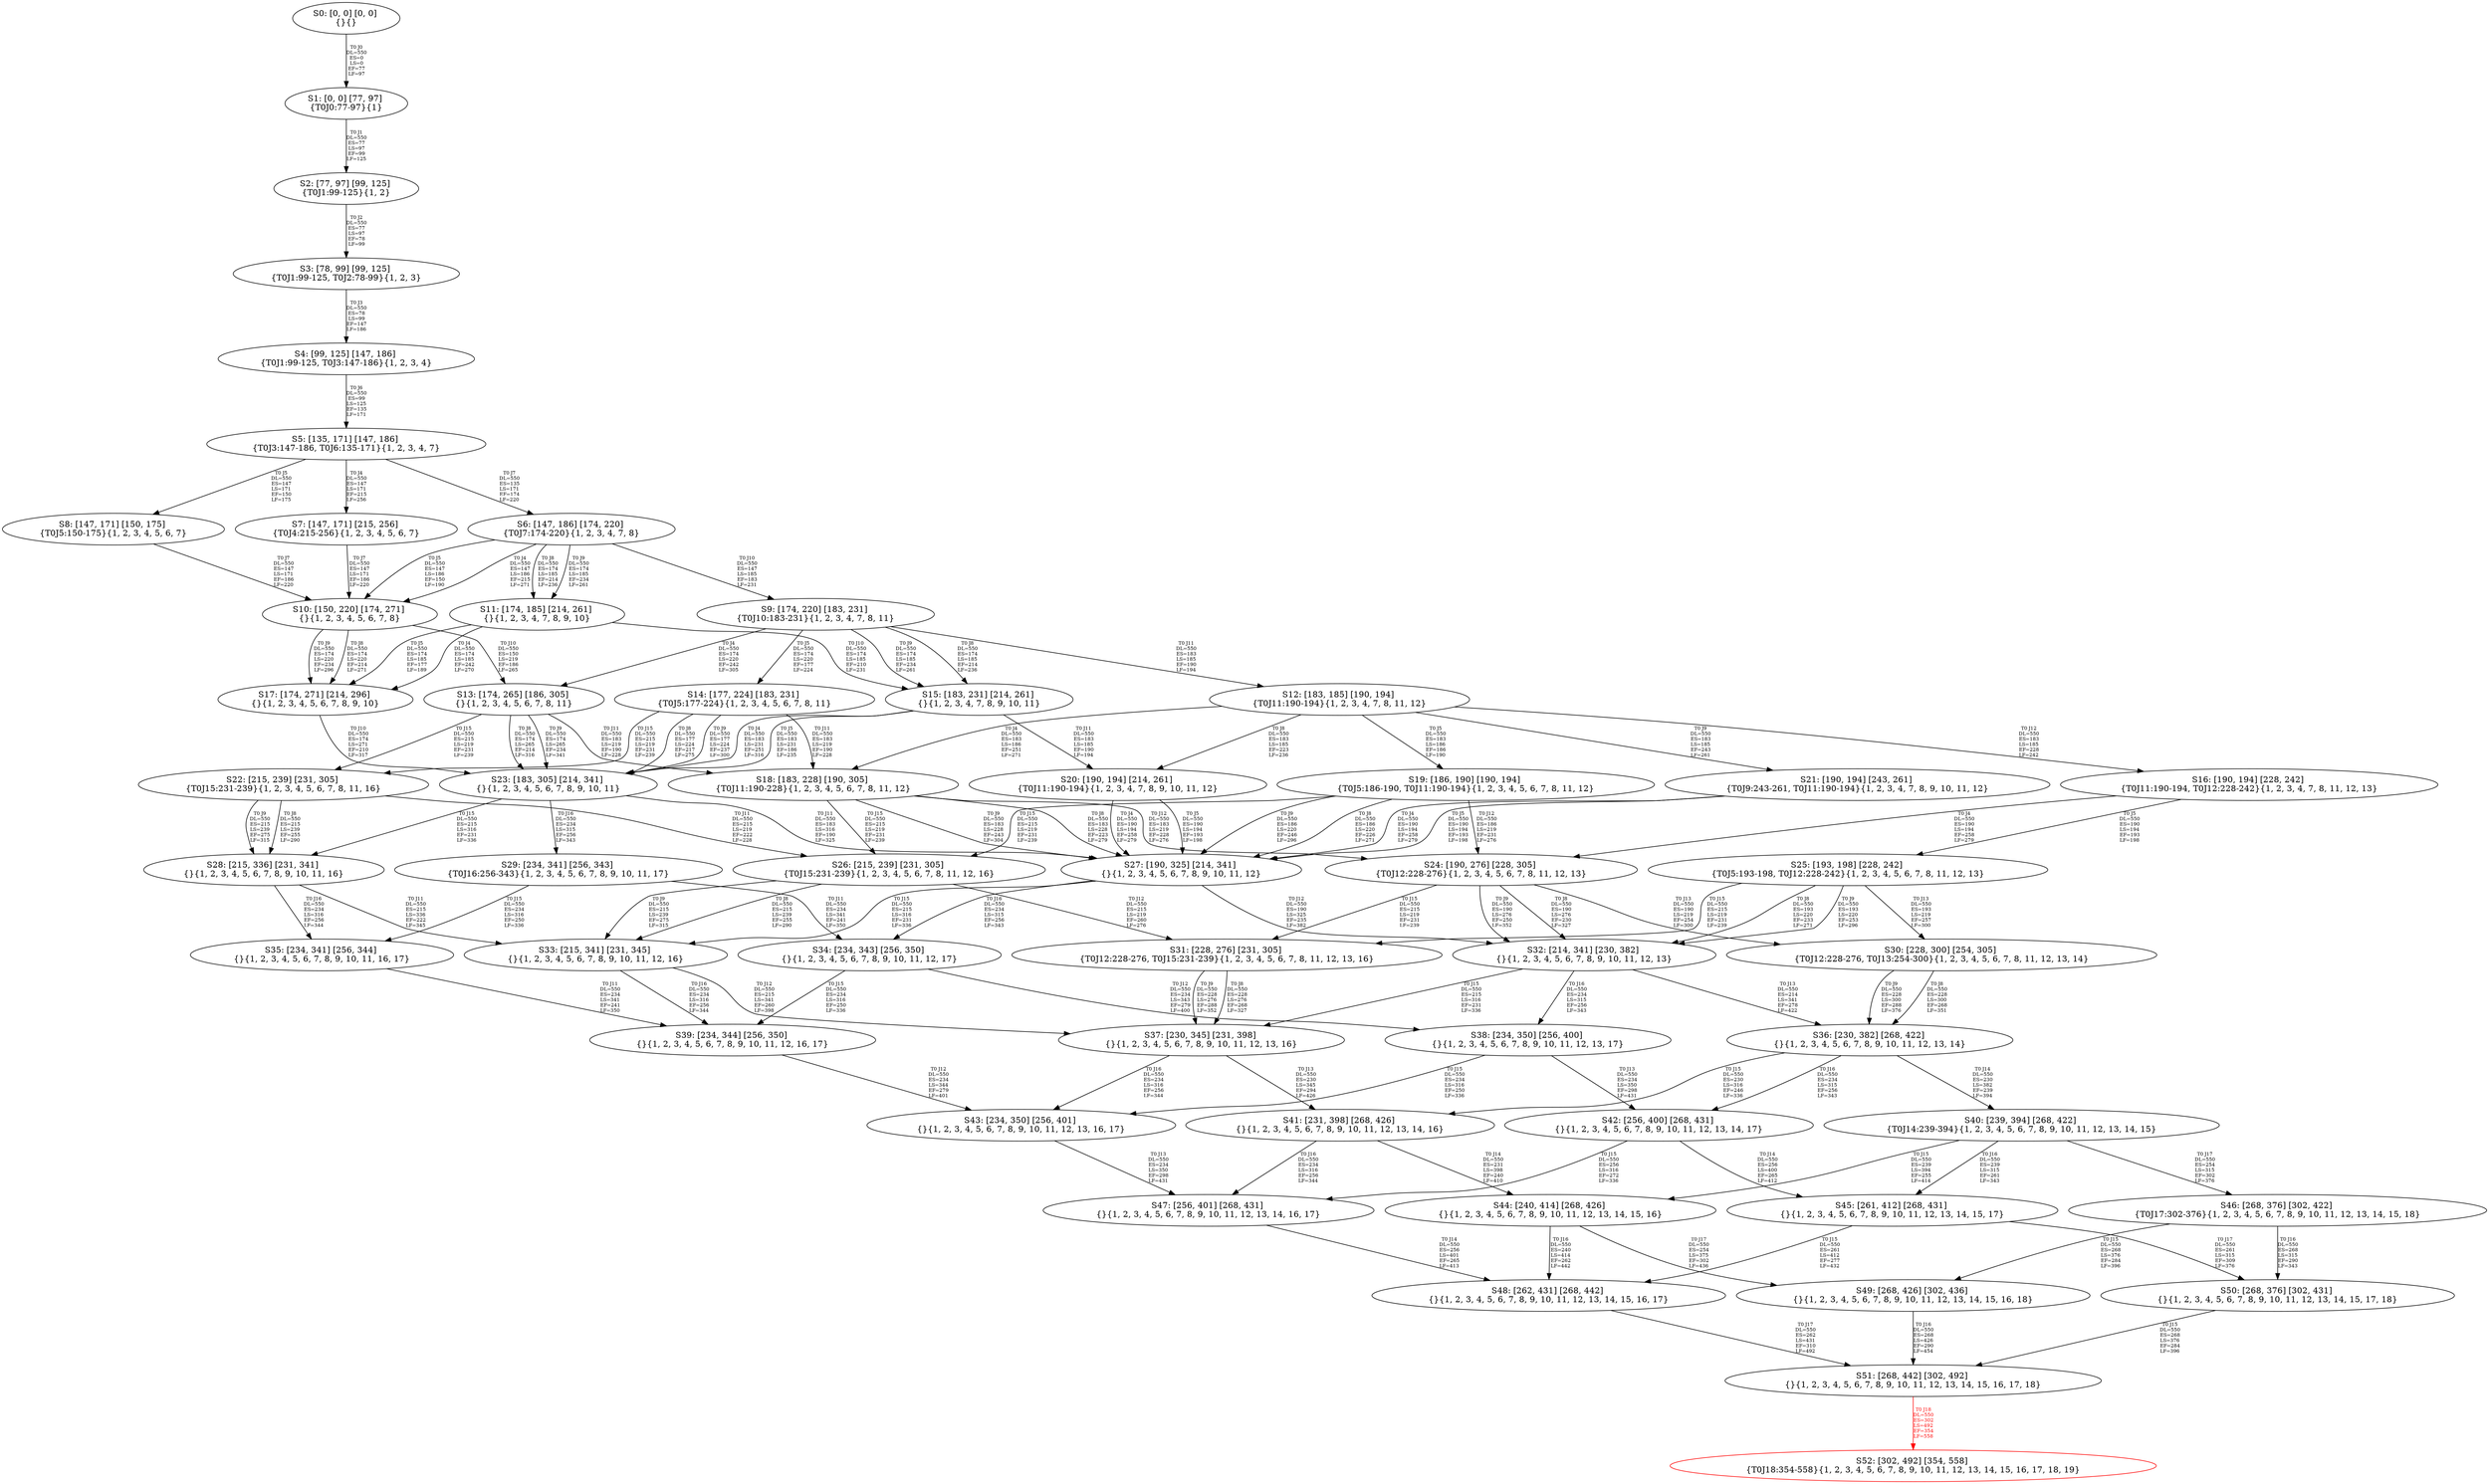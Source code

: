 digraph {
	S0[label="S0: [0, 0] [0, 0] \n{}{}"];
	S1[label="S1: [0, 0] [77, 97] \n{T0J0:77-97}{1}"];
	S2[label="S2: [77, 97] [99, 125] \n{T0J1:99-125}{1, 2}"];
	S3[label="S3: [78, 99] [99, 125] \n{T0J1:99-125, T0J2:78-99}{1, 2, 3}"];
	S4[label="S4: [99, 125] [147, 186] \n{T0J1:99-125, T0J3:147-186}{1, 2, 3, 4}"];
	S5[label="S5: [135, 171] [147, 186] \n{T0J3:147-186, T0J6:135-171}{1, 2, 3, 4, 7}"];
	S6[label="S6: [147, 186] [174, 220] \n{T0J7:174-220}{1, 2, 3, 4, 7, 8}"];
	S7[label="S7: [147, 171] [215, 256] \n{T0J4:215-256}{1, 2, 3, 4, 5, 6, 7}"];
	S8[label="S8: [147, 171] [150, 175] \n{T0J5:150-175}{1, 2, 3, 4, 5, 6, 7}"];
	S9[label="S9: [174, 220] [183, 231] \n{T0J10:183-231}{1, 2, 3, 4, 7, 8, 11}"];
	S10[label="S10: [150, 220] [174, 271] \n{}{1, 2, 3, 4, 5, 6, 7, 8}"];
	S11[label="S11: [174, 185] [214, 261] \n{}{1, 2, 3, 4, 7, 8, 9, 10}"];
	S12[label="S12: [183, 185] [190, 194] \n{T0J11:190-194}{1, 2, 3, 4, 7, 8, 11, 12}"];
	S13[label="S13: [174, 265] [186, 305] \n{}{1, 2, 3, 4, 5, 6, 7, 8, 11}"];
	S14[label="S14: [177, 224] [183, 231] \n{T0J5:177-224}{1, 2, 3, 4, 5, 6, 7, 8, 11}"];
	S15[label="S15: [183, 231] [214, 261] \n{}{1, 2, 3, 4, 7, 8, 9, 10, 11}"];
	S16[label="S16: [190, 194] [228, 242] \n{T0J11:190-194, T0J12:228-242}{1, 2, 3, 4, 7, 8, 11, 12, 13}"];
	S17[label="S17: [174, 271] [214, 296] \n{}{1, 2, 3, 4, 5, 6, 7, 8, 9, 10}"];
	S18[label="S18: [183, 228] [190, 305] \n{T0J11:190-228}{1, 2, 3, 4, 5, 6, 7, 8, 11, 12}"];
	S19[label="S19: [186, 190] [190, 194] \n{T0J5:186-190, T0J11:190-194}{1, 2, 3, 4, 5, 6, 7, 8, 11, 12}"];
	S20[label="S20: [190, 194] [214, 261] \n{T0J11:190-194}{1, 2, 3, 4, 7, 8, 9, 10, 11, 12}"];
	S21[label="S21: [190, 194] [243, 261] \n{T0J9:243-261, T0J11:190-194}{1, 2, 3, 4, 7, 8, 9, 10, 11, 12}"];
	S22[label="S22: [215, 239] [231, 305] \n{T0J15:231-239}{1, 2, 3, 4, 5, 6, 7, 8, 11, 16}"];
	S23[label="S23: [183, 305] [214, 341] \n{}{1, 2, 3, 4, 5, 6, 7, 8, 9, 10, 11}"];
	S24[label="S24: [190, 276] [228, 305] \n{T0J12:228-276}{1, 2, 3, 4, 5, 6, 7, 8, 11, 12, 13}"];
	S25[label="S25: [193, 198] [228, 242] \n{T0J5:193-198, T0J12:228-242}{1, 2, 3, 4, 5, 6, 7, 8, 11, 12, 13}"];
	S26[label="S26: [215, 239] [231, 305] \n{T0J15:231-239}{1, 2, 3, 4, 5, 6, 7, 8, 11, 12, 16}"];
	S27[label="S27: [190, 325] [214, 341] \n{}{1, 2, 3, 4, 5, 6, 7, 8, 9, 10, 11, 12}"];
	S28[label="S28: [215, 336] [231, 341] \n{}{1, 2, 3, 4, 5, 6, 7, 8, 9, 10, 11, 16}"];
	S29[label="S29: [234, 341] [256, 343] \n{T0J16:256-343}{1, 2, 3, 4, 5, 6, 7, 8, 9, 10, 11, 17}"];
	S30[label="S30: [228, 300] [254, 305] \n{T0J12:228-276, T0J13:254-300}{1, 2, 3, 4, 5, 6, 7, 8, 11, 12, 13, 14}"];
	S31[label="S31: [228, 276] [231, 305] \n{T0J12:228-276, T0J15:231-239}{1, 2, 3, 4, 5, 6, 7, 8, 11, 12, 13, 16}"];
	S32[label="S32: [214, 341] [230, 382] \n{}{1, 2, 3, 4, 5, 6, 7, 8, 9, 10, 11, 12, 13}"];
	S33[label="S33: [215, 341] [231, 345] \n{}{1, 2, 3, 4, 5, 6, 7, 8, 9, 10, 11, 12, 16}"];
	S34[label="S34: [234, 343] [256, 350] \n{}{1, 2, 3, 4, 5, 6, 7, 8, 9, 10, 11, 12, 17}"];
	S35[label="S35: [234, 341] [256, 344] \n{}{1, 2, 3, 4, 5, 6, 7, 8, 9, 10, 11, 16, 17}"];
	S36[label="S36: [230, 382] [268, 422] \n{}{1, 2, 3, 4, 5, 6, 7, 8, 9, 10, 11, 12, 13, 14}"];
	S37[label="S37: [230, 345] [231, 398] \n{}{1, 2, 3, 4, 5, 6, 7, 8, 9, 10, 11, 12, 13, 16}"];
	S38[label="S38: [234, 350] [256, 400] \n{}{1, 2, 3, 4, 5, 6, 7, 8, 9, 10, 11, 12, 13, 17}"];
	S39[label="S39: [234, 344] [256, 350] \n{}{1, 2, 3, 4, 5, 6, 7, 8, 9, 10, 11, 12, 16, 17}"];
	S40[label="S40: [239, 394] [268, 422] \n{T0J14:239-394}{1, 2, 3, 4, 5, 6, 7, 8, 9, 10, 11, 12, 13, 14, 15}"];
	S41[label="S41: [231, 398] [268, 426] \n{}{1, 2, 3, 4, 5, 6, 7, 8, 9, 10, 11, 12, 13, 14, 16}"];
	S42[label="S42: [256, 400] [268, 431] \n{}{1, 2, 3, 4, 5, 6, 7, 8, 9, 10, 11, 12, 13, 14, 17}"];
	S43[label="S43: [234, 350] [256, 401] \n{}{1, 2, 3, 4, 5, 6, 7, 8, 9, 10, 11, 12, 13, 16, 17}"];
	S44[label="S44: [240, 414] [268, 426] \n{}{1, 2, 3, 4, 5, 6, 7, 8, 9, 10, 11, 12, 13, 14, 15, 16}"];
	S45[label="S45: [261, 412] [268, 431] \n{}{1, 2, 3, 4, 5, 6, 7, 8, 9, 10, 11, 12, 13, 14, 15, 17}"];
	S46[label="S46: [268, 376] [302, 422] \n{T0J17:302-376}{1, 2, 3, 4, 5, 6, 7, 8, 9, 10, 11, 12, 13, 14, 15, 18}"];
	S47[label="S47: [256, 401] [268, 431] \n{}{1, 2, 3, 4, 5, 6, 7, 8, 9, 10, 11, 12, 13, 14, 16, 17}"];
	S48[label="S48: [262, 431] [268, 442] \n{}{1, 2, 3, 4, 5, 6, 7, 8, 9, 10, 11, 12, 13, 14, 15, 16, 17}"];
	S49[label="S49: [268, 426] [302, 436] \n{}{1, 2, 3, 4, 5, 6, 7, 8, 9, 10, 11, 12, 13, 14, 15, 16, 18}"];
	S50[label="S50: [268, 376] [302, 431] \n{}{1, 2, 3, 4, 5, 6, 7, 8, 9, 10, 11, 12, 13, 14, 15, 17, 18}"];
	S51[label="S51: [268, 442] [302, 492] \n{}{1, 2, 3, 4, 5, 6, 7, 8, 9, 10, 11, 12, 13, 14, 15, 16, 17, 18}"];
	S52[label="S52: [302, 492] [354, 558] \n{T0J18:354-558}{1, 2, 3, 4, 5, 6, 7, 8, 9, 10, 11, 12, 13, 14, 15, 16, 17, 18, 19}"];
	S0 -> S1[label="T0 J0\nDL=550\nES=0\nLS=0\nEF=77\nLF=97",fontsize=8];
	S1 -> S2[label="T0 J1\nDL=550\nES=77\nLS=97\nEF=99\nLF=125",fontsize=8];
	S2 -> S3[label="T0 J2\nDL=550\nES=77\nLS=97\nEF=78\nLF=99",fontsize=8];
	S3 -> S4[label="T0 J3\nDL=550\nES=78\nLS=99\nEF=147\nLF=186",fontsize=8];
	S4 -> S5[label="T0 J6\nDL=550\nES=99\nLS=125\nEF=135\nLF=171",fontsize=8];
	S5 -> S7[label="T0 J4\nDL=550\nES=147\nLS=171\nEF=215\nLF=256",fontsize=8];
	S5 -> S8[label="T0 J5\nDL=550\nES=147\nLS=171\nEF=150\nLF=175",fontsize=8];
	S5 -> S6[label="T0 J7\nDL=550\nES=135\nLS=171\nEF=174\nLF=220",fontsize=8];
	S6 -> S10[label="T0 J4\nDL=550\nES=147\nLS=186\nEF=215\nLF=271",fontsize=8];
	S6 -> S10[label="T0 J5\nDL=550\nES=147\nLS=186\nEF=150\nLF=190",fontsize=8];
	S6 -> S11[label="T0 J8\nDL=550\nES=174\nLS=185\nEF=214\nLF=236",fontsize=8];
	S6 -> S11[label="T0 J9\nDL=550\nES=174\nLS=185\nEF=234\nLF=261",fontsize=8];
	S6 -> S9[label="T0 J10\nDL=550\nES=147\nLS=185\nEF=183\nLF=231",fontsize=8];
	S7 -> S10[label="T0 J7\nDL=550\nES=147\nLS=171\nEF=186\nLF=220",fontsize=8];
	S8 -> S10[label="T0 J7\nDL=550\nES=147\nLS=171\nEF=186\nLF=220",fontsize=8];
	S9 -> S13[label="T0 J4\nDL=550\nES=174\nLS=220\nEF=242\nLF=305",fontsize=8];
	S9 -> S14[label="T0 J5\nDL=550\nES=174\nLS=220\nEF=177\nLF=224",fontsize=8];
	S9 -> S15[label="T0 J8\nDL=550\nES=174\nLS=185\nEF=214\nLF=236",fontsize=8];
	S9 -> S15[label="T0 J9\nDL=550\nES=174\nLS=185\nEF=234\nLF=261",fontsize=8];
	S9 -> S12[label="T0 J11\nDL=550\nES=183\nLS=185\nEF=190\nLF=194",fontsize=8];
	S10 -> S17[label="T0 J8\nDL=550\nES=174\nLS=220\nEF=214\nLF=271",fontsize=8];
	S10 -> S17[label="T0 J9\nDL=550\nES=174\nLS=220\nEF=234\nLF=296",fontsize=8];
	S10 -> S13[label="T0 J10\nDL=550\nES=150\nLS=219\nEF=186\nLF=265",fontsize=8];
	S11 -> S17[label="T0 J4\nDL=550\nES=174\nLS=185\nEF=242\nLF=270",fontsize=8];
	S11 -> S17[label="T0 J5\nDL=550\nES=174\nLS=185\nEF=177\nLF=189",fontsize=8];
	S11 -> S15[label="T0 J10\nDL=550\nES=174\nLS=185\nEF=210\nLF=231",fontsize=8];
	S12 -> S18[label="T0 J4\nDL=550\nES=183\nLS=186\nEF=251\nLF=271",fontsize=8];
	S12 -> S19[label="T0 J5\nDL=550\nES=183\nLS=186\nEF=186\nLF=190",fontsize=8];
	S12 -> S20[label="T0 J8\nDL=550\nES=183\nLS=185\nEF=223\nLF=236",fontsize=8];
	S12 -> S21[label="T0 J9\nDL=550\nES=183\nLS=185\nEF=243\nLF=261",fontsize=8];
	S12 -> S16[label="T0 J12\nDL=550\nES=183\nLS=185\nEF=228\nLF=242",fontsize=8];
	S13 -> S23[label="T0 J8\nDL=550\nES=174\nLS=265\nEF=214\nLF=316",fontsize=8];
	S13 -> S23[label="T0 J9\nDL=550\nES=174\nLS=265\nEF=234\nLF=341",fontsize=8];
	S13 -> S18[label="T0 J11\nDL=550\nES=183\nLS=219\nEF=190\nLF=228",fontsize=8];
	S13 -> S22[label="T0 J15\nDL=550\nES=215\nLS=219\nEF=231\nLF=239",fontsize=8];
	S14 -> S23[label="T0 J8\nDL=550\nES=177\nLS=224\nEF=217\nLF=275",fontsize=8];
	S14 -> S23[label="T0 J9\nDL=550\nES=177\nLS=224\nEF=237\nLF=300",fontsize=8];
	S14 -> S18[label="T0 J11\nDL=550\nES=183\nLS=219\nEF=190\nLF=228",fontsize=8];
	S14 -> S22[label="T0 J15\nDL=550\nES=215\nLS=219\nEF=231\nLF=239",fontsize=8];
	S15 -> S23[label="T0 J4\nDL=550\nES=183\nLS=231\nEF=251\nLF=316",fontsize=8];
	S15 -> S23[label="T0 J5\nDL=550\nES=183\nLS=231\nEF=186\nLF=235",fontsize=8];
	S15 -> S20[label="T0 J11\nDL=550\nES=183\nLS=185\nEF=190\nLF=194",fontsize=8];
	S16 -> S24[label="T0 J4\nDL=550\nES=190\nLS=194\nEF=258\nLF=279",fontsize=8];
	S16 -> S25[label="T0 J5\nDL=550\nES=190\nLS=194\nEF=193\nLF=198",fontsize=8];
	S17 -> S23[label="T0 J10\nDL=550\nES=174\nLS=271\nEF=210\nLF=317",fontsize=8];
	S18 -> S27[label="T0 J8\nDL=550\nES=183\nLS=228\nEF=223\nLF=279",fontsize=8];
	S18 -> S27[label="T0 J9\nDL=550\nES=183\nLS=228\nEF=243\nLF=304",fontsize=8];
	S18 -> S24[label="T0 J12\nDL=550\nES=183\nLS=219\nEF=228\nLF=276",fontsize=8];
	S18 -> S26[label="T0 J15\nDL=550\nES=215\nLS=219\nEF=231\nLF=239",fontsize=8];
	S19 -> S27[label="T0 J8\nDL=550\nES=186\nLS=220\nEF=226\nLF=271",fontsize=8];
	S19 -> S27[label="T0 J9\nDL=550\nES=186\nLS=220\nEF=246\nLF=296",fontsize=8];
	S19 -> S24[label="T0 J12\nDL=550\nES=186\nLS=219\nEF=231\nLF=276",fontsize=8];
	S19 -> S26[label="T0 J15\nDL=550\nES=215\nLS=219\nEF=231\nLF=239",fontsize=8];
	S20 -> S27[label="T0 J4\nDL=550\nES=190\nLS=194\nEF=258\nLF=279",fontsize=8];
	S20 -> S27[label="T0 J5\nDL=550\nES=190\nLS=194\nEF=193\nLF=198",fontsize=8];
	S21 -> S27[label="T0 J4\nDL=550\nES=190\nLS=194\nEF=258\nLF=279",fontsize=8];
	S21 -> S27[label="T0 J5\nDL=550\nES=190\nLS=194\nEF=193\nLF=198",fontsize=8];
	S22 -> S28[label="T0 J8\nDL=550\nES=215\nLS=239\nEF=255\nLF=290",fontsize=8];
	S22 -> S28[label="T0 J9\nDL=550\nES=215\nLS=239\nEF=275\nLF=315",fontsize=8];
	S22 -> S26[label="T0 J11\nDL=550\nES=215\nLS=219\nEF=222\nLF=228",fontsize=8];
	S23 -> S27[label="T0 J11\nDL=550\nES=183\nLS=316\nEF=190\nLF=325",fontsize=8];
	S23 -> S28[label="T0 J15\nDL=550\nES=215\nLS=316\nEF=231\nLF=336",fontsize=8];
	S23 -> S29[label="T0 J16\nDL=550\nES=234\nLS=315\nEF=256\nLF=343",fontsize=8];
	S24 -> S32[label="T0 J8\nDL=550\nES=190\nLS=276\nEF=230\nLF=327",fontsize=8];
	S24 -> S32[label="T0 J9\nDL=550\nES=190\nLS=276\nEF=250\nLF=352",fontsize=8];
	S24 -> S30[label="T0 J13\nDL=550\nES=190\nLS=219\nEF=254\nLF=300",fontsize=8];
	S24 -> S31[label="T0 J15\nDL=550\nES=215\nLS=219\nEF=231\nLF=239",fontsize=8];
	S25 -> S32[label="T0 J8\nDL=550\nES=193\nLS=220\nEF=233\nLF=271",fontsize=8];
	S25 -> S32[label="T0 J9\nDL=550\nES=193\nLS=220\nEF=253\nLF=296",fontsize=8];
	S25 -> S30[label="T0 J13\nDL=550\nES=193\nLS=219\nEF=257\nLF=300",fontsize=8];
	S25 -> S31[label="T0 J15\nDL=550\nES=215\nLS=219\nEF=231\nLF=239",fontsize=8];
	S26 -> S33[label="T0 J8\nDL=550\nES=215\nLS=239\nEF=255\nLF=290",fontsize=8];
	S26 -> S33[label="T0 J9\nDL=550\nES=215\nLS=239\nEF=275\nLF=315",fontsize=8];
	S26 -> S31[label="T0 J12\nDL=550\nES=215\nLS=219\nEF=260\nLF=276",fontsize=8];
	S27 -> S32[label="T0 J12\nDL=550\nES=190\nLS=325\nEF=235\nLF=382",fontsize=8];
	S27 -> S33[label="T0 J15\nDL=550\nES=215\nLS=316\nEF=231\nLF=336",fontsize=8];
	S27 -> S34[label="T0 J16\nDL=550\nES=234\nLS=315\nEF=256\nLF=343",fontsize=8];
	S28 -> S33[label="T0 J11\nDL=550\nES=215\nLS=336\nEF=222\nLF=345",fontsize=8];
	S28 -> S35[label="T0 J16\nDL=550\nES=234\nLS=316\nEF=256\nLF=344",fontsize=8];
	S29 -> S34[label="T0 J11\nDL=550\nES=234\nLS=341\nEF=241\nLF=350",fontsize=8];
	S29 -> S35[label="T0 J15\nDL=550\nES=234\nLS=316\nEF=250\nLF=336",fontsize=8];
	S30 -> S36[label="T0 J8\nDL=550\nES=228\nLS=300\nEF=268\nLF=351",fontsize=8];
	S30 -> S36[label="T0 J9\nDL=550\nES=228\nLS=300\nEF=288\nLF=376",fontsize=8];
	S31 -> S37[label="T0 J8\nDL=550\nES=228\nLS=276\nEF=268\nLF=327",fontsize=8];
	S31 -> S37[label="T0 J9\nDL=550\nES=228\nLS=276\nEF=288\nLF=352",fontsize=8];
	S32 -> S36[label="T0 J13\nDL=550\nES=214\nLS=341\nEF=278\nLF=422",fontsize=8];
	S32 -> S37[label="T0 J15\nDL=550\nES=215\nLS=316\nEF=231\nLF=336",fontsize=8];
	S32 -> S38[label="T0 J16\nDL=550\nES=234\nLS=315\nEF=256\nLF=343",fontsize=8];
	S33 -> S37[label="T0 J12\nDL=550\nES=215\nLS=341\nEF=260\nLF=398",fontsize=8];
	S33 -> S39[label="T0 J16\nDL=550\nES=234\nLS=316\nEF=256\nLF=344",fontsize=8];
	S34 -> S38[label="T0 J12\nDL=550\nES=234\nLS=343\nEF=279\nLF=400",fontsize=8];
	S34 -> S39[label="T0 J15\nDL=550\nES=234\nLS=316\nEF=250\nLF=336",fontsize=8];
	S35 -> S39[label="T0 J11\nDL=550\nES=234\nLS=341\nEF=241\nLF=350",fontsize=8];
	S36 -> S40[label="T0 J14\nDL=550\nES=230\nLS=382\nEF=239\nLF=394",fontsize=8];
	S36 -> S41[label="T0 J15\nDL=550\nES=230\nLS=316\nEF=246\nLF=336",fontsize=8];
	S36 -> S42[label="T0 J16\nDL=550\nES=234\nLS=315\nEF=256\nLF=343",fontsize=8];
	S37 -> S41[label="T0 J13\nDL=550\nES=230\nLS=345\nEF=294\nLF=426",fontsize=8];
	S37 -> S43[label="T0 J16\nDL=550\nES=234\nLS=316\nEF=256\nLF=344",fontsize=8];
	S38 -> S42[label="T0 J13\nDL=550\nES=234\nLS=350\nEF=298\nLF=431",fontsize=8];
	S38 -> S43[label="T0 J15\nDL=550\nES=234\nLS=316\nEF=250\nLF=336",fontsize=8];
	S39 -> S43[label="T0 J12\nDL=550\nES=234\nLS=344\nEF=279\nLF=401",fontsize=8];
	S40 -> S44[label="T0 J15\nDL=550\nES=239\nLS=394\nEF=255\nLF=414",fontsize=8];
	S40 -> S45[label="T0 J16\nDL=550\nES=239\nLS=315\nEF=261\nLF=343",fontsize=8];
	S40 -> S46[label="T0 J17\nDL=550\nES=254\nLS=315\nEF=302\nLF=376",fontsize=8];
	S41 -> S44[label="T0 J14\nDL=550\nES=231\nLS=398\nEF=240\nLF=410",fontsize=8];
	S41 -> S47[label="T0 J16\nDL=550\nES=234\nLS=316\nEF=256\nLF=344",fontsize=8];
	S42 -> S45[label="T0 J14\nDL=550\nES=256\nLS=400\nEF=265\nLF=412",fontsize=8];
	S42 -> S47[label="T0 J15\nDL=550\nES=256\nLS=316\nEF=272\nLF=336",fontsize=8];
	S43 -> S47[label="T0 J13\nDL=550\nES=234\nLS=350\nEF=298\nLF=431",fontsize=8];
	S44 -> S48[label="T0 J16\nDL=550\nES=240\nLS=414\nEF=262\nLF=442",fontsize=8];
	S44 -> S49[label="T0 J17\nDL=550\nES=254\nLS=375\nEF=302\nLF=436",fontsize=8];
	S45 -> S48[label="T0 J15\nDL=550\nES=261\nLS=412\nEF=277\nLF=432",fontsize=8];
	S45 -> S50[label="T0 J17\nDL=550\nES=261\nLS=315\nEF=309\nLF=376",fontsize=8];
	S46 -> S49[label="T0 J15\nDL=550\nES=268\nLS=376\nEF=284\nLF=396",fontsize=8];
	S46 -> S50[label="T0 J16\nDL=550\nES=268\nLS=315\nEF=290\nLF=343",fontsize=8];
	S47 -> S48[label="T0 J14\nDL=550\nES=256\nLS=401\nEF=265\nLF=413",fontsize=8];
	S48 -> S51[label="T0 J17\nDL=550\nES=262\nLS=431\nEF=310\nLF=492",fontsize=8];
	S49 -> S51[label="T0 J16\nDL=550\nES=268\nLS=426\nEF=290\nLF=454",fontsize=8];
	S50 -> S51[label="T0 J15\nDL=550\nES=268\nLS=376\nEF=284\nLF=396",fontsize=8];
	S51 -> S52[label="T0 J18\nDL=550\nES=302\nLS=492\nEF=354\nLF=558",color=Red,fontcolor=Red,fontsize=8];
S52[color=Red];
}
